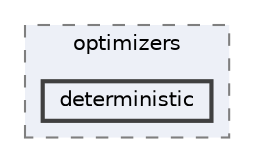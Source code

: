 digraph "/home/runner/work/idol/idol/lib/include/idol/robust/optimizers/deterministic"
{
 // LATEX_PDF_SIZE
  bgcolor="transparent";
  edge [fontname=Helvetica,fontsize=10,labelfontname=Helvetica,labelfontsize=10];
  node [fontname=Helvetica,fontsize=10,shape=box,height=0.2,width=0.4];
  compound=true
  subgraph clusterdir_0e478c37bce02c229957c915596b2ec0 {
    graph [ bgcolor="#edf0f7", pencolor="grey50", label="optimizers", fontname=Helvetica,fontsize=10 style="filled,dashed", URL="dir_0e478c37bce02c229957c915596b2ec0.html",tooltip=""]
  dir_3ae0ef1fbbd45f9389c4bf36058f2845 [label="deterministic", fillcolor="#edf0f7", color="grey25", style="filled,bold", URL="dir_3ae0ef1fbbd45f9389c4bf36058f2845.html",tooltip=""];
  }
}
